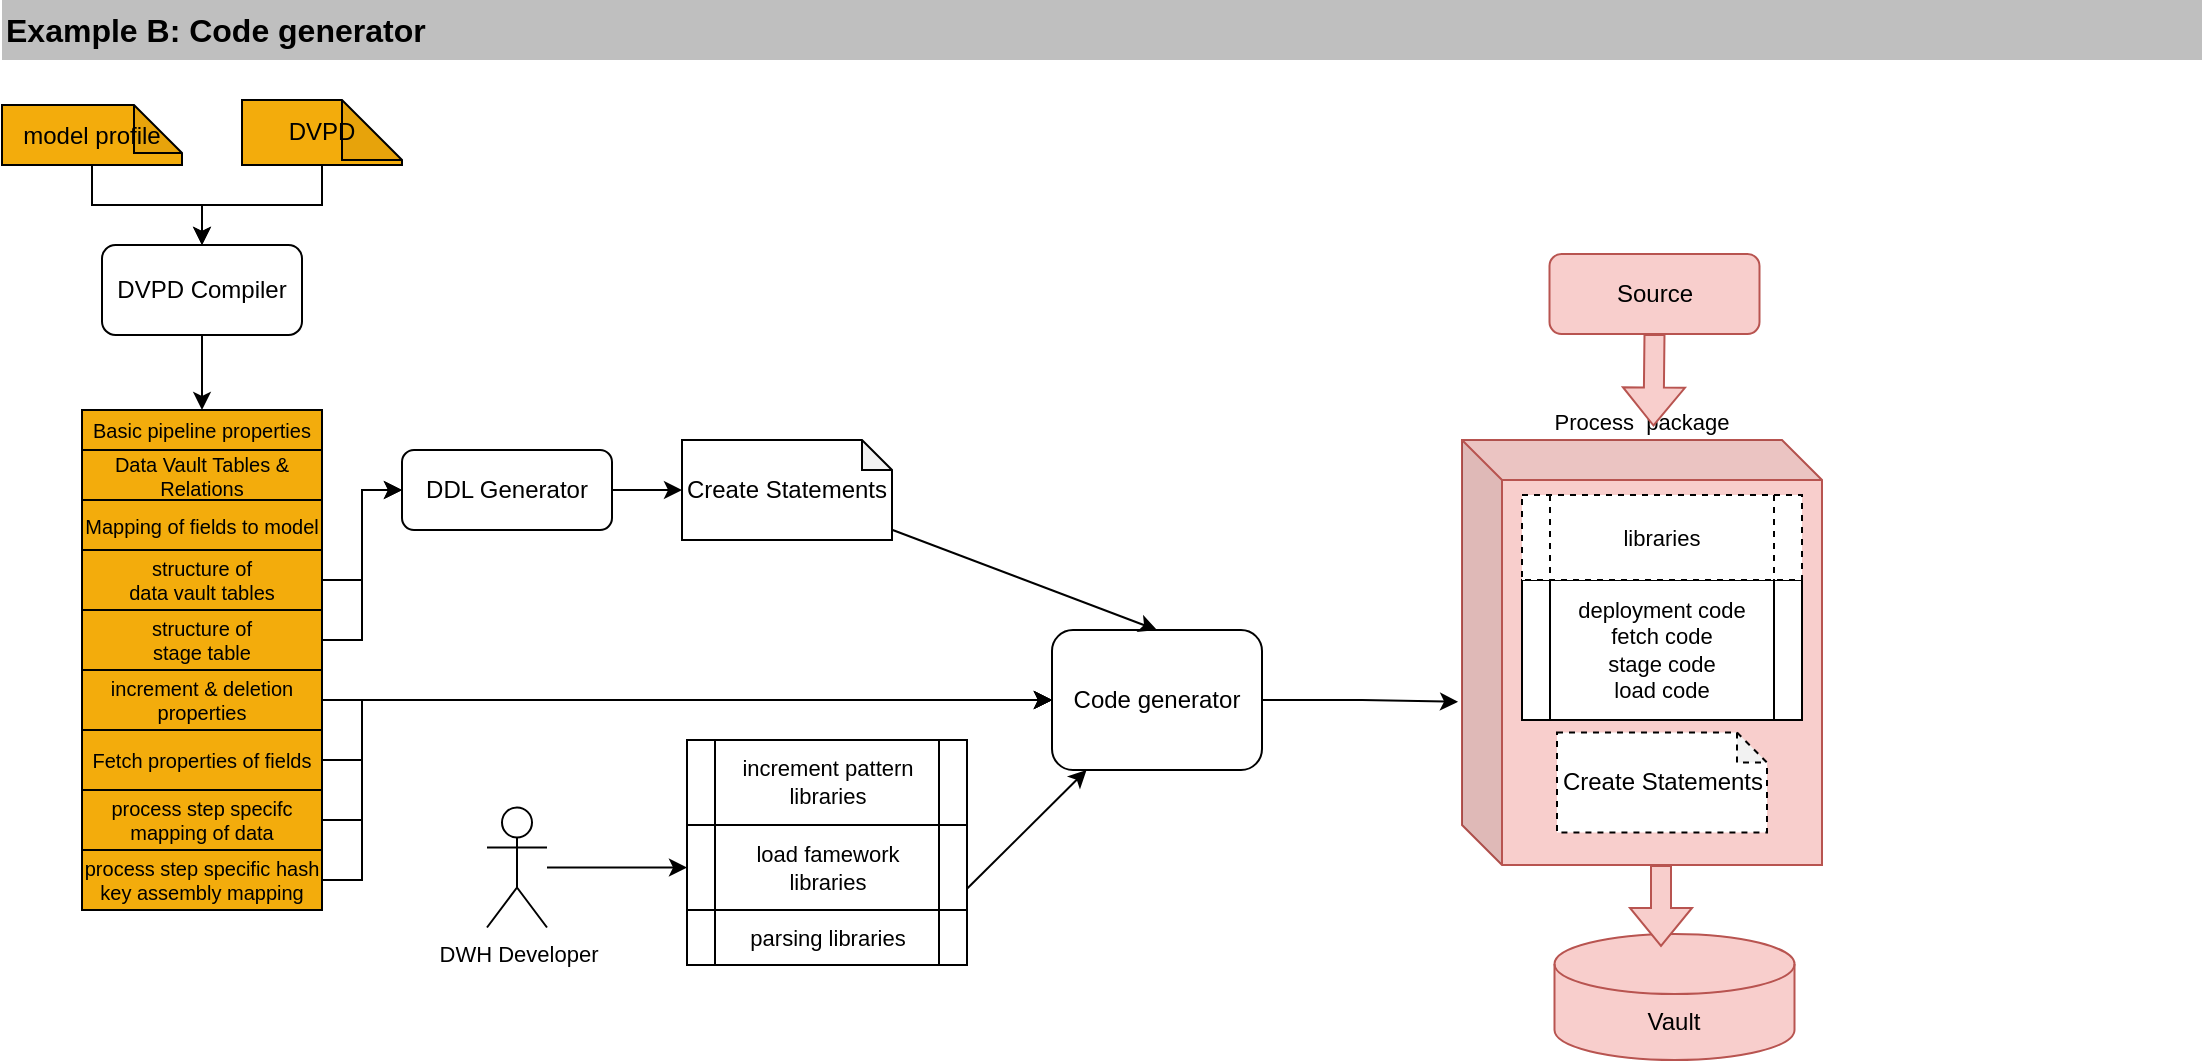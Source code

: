 <mxfile version="22.0.2" type="device">
  <diagram name="Seite-1" id="HqBW4fTeCPGUdDQ781vC">
    <mxGraphModel dx="1434" dy="844" grid="1" gridSize="10" guides="1" tooltips="1" connect="1" arrows="1" fold="1" page="1" pageScale="1" pageWidth="1169" pageHeight="1654" math="0" shadow="0">
      <root>
        <mxCell id="0" />
        <mxCell id="1" parent="0" />
        <mxCell id="XJ6b9KdQrqp1vy3ghaq9-26" value="Example B: Code generator" style="rounded=0;whiteSpace=wrap;html=1;strokeColor=none;fillColor=#BFBFBF;fontStyle=1;align=left;fontSize=16;" parent="1" vertex="1">
          <mxGeometry x="40" y="40" width="1100" height="30" as="geometry" />
        </mxCell>
        <mxCell id="SHAmAD_ecb-zwq3bcNpp-127" value="Process&amp;nbsp; package" style="shape=cube;whiteSpace=wrap;html=1;boundedLbl=1;backgroundOutline=1;darkOpacity=0.05;darkOpacity2=0.1;fontFamily=Helvetica;fontSize=11;verticalAlign=bottom;labelPosition=center;verticalLabelPosition=top;align=center;fillColor=#f8cecc;strokeColor=#b85450;" parent="1" vertex="1">
          <mxGeometry x="770" y="260" width="180" height="212.5" as="geometry" />
        </mxCell>
        <mxCell id="SHAmAD_ecb-zwq3bcNpp-128" style="edgeStyle=orthogonalEdgeStyle;shape=connector;rounded=0;orthogonalLoop=1;jettySize=auto;html=1;labelBackgroundColor=default;strokeColor=default;fontFamily=Helvetica;fontSize=11;fontColor=default;endArrow=classic;" parent="1" source="SHAmAD_ecb-zwq3bcNpp-129" target="SHAmAD_ecb-zwq3bcNpp-133" edge="1">
          <mxGeometry relative="1" as="geometry" />
        </mxCell>
        <mxCell id="SHAmAD_ecb-zwq3bcNpp-129" value="DVPD" style="shape=note;whiteSpace=wrap;html=1;backgroundOutline=1;darkOpacity=0.05;fillColor=#F3AC0C;gradientColor=none;" parent="1" vertex="1">
          <mxGeometry x="160" y="90" width="80" height="32.5" as="geometry" />
        </mxCell>
        <mxCell id="SHAmAD_ecb-zwq3bcNpp-130" style="edgeStyle=orthogonalEdgeStyle;shape=connector;rounded=0;orthogonalLoop=1;jettySize=auto;html=1;entryX=0;entryY=0.5;entryDx=0;entryDy=0;entryPerimeter=0;labelBackgroundColor=default;strokeColor=default;fontFamily=Helvetica;fontSize=11;fontColor=default;endArrow=classic;" parent="1" source="SHAmAD_ecb-zwq3bcNpp-131" target="SHAmAD_ecb-zwq3bcNpp-157" edge="1">
          <mxGeometry relative="1" as="geometry" />
        </mxCell>
        <mxCell id="SHAmAD_ecb-zwq3bcNpp-131" value="DDL Generator" style="rounded=1;whiteSpace=wrap;html=1;" parent="1" vertex="1">
          <mxGeometry x="240" y="265" width="105" height="40" as="geometry" />
        </mxCell>
        <mxCell id="SHAmAD_ecb-zwq3bcNpp-132" style="edgeStyle=orthogonalEdgeStyle;shape=connector;rounded=0;orthogonalLoop=1;jettySize=auto;html=1;entryX=0.5;entryY=0;entryDx=0;entryDy=0;labelBackgroundColor=default;strokeColor=default;fontFamily=Helvetica;fontSize=11;fontColor=default;endArrow=classic;" parent="1" source="SHAmAD_ecb-zwq3bcNpp-133" target="SHAmAD_ecb-zwq3bcNpp-134" edge="1">
          <mxGeometry relative="1" as="geometry" />
        </mxCell>
        <mxCell id="SHAmAD_ecb-zwq3bcNpp-133" value="DVPD Compiler" style="rounded=1;whiteSpace=wrap;html=1;" parent="1" vertex="1">
          <mxGeometry x="90" y="162.5" width="100" height="45" as="geometry" />
        </mxCell>
        <mxCell id="SHAmAD_ecb-zwq3bcNpp-134" value="Basic pipeline properties" style="rounded=0;whiteSpace=wrap;html=1;fillColor=#F3AC0C;gradientColor=none;fontSize=10;" parent="1" vertex="1">
          <mxGeometry x="80" y="245" width="120" height="20" as="geometry" />
        </mxCell>
        <mxCell id="SHAmAD_ecb-zwq3bcNpp-174" style="edgeStyle=orthogonalEdgeStyle;shape=connector;rounded=0;orthogonalLoop=1;jettySize=auto;html=1;entryX=0;entryY=0.5;entryDx=0;entryDy=0;labelBackgroundColor=default;strokeColor=default;fontFamily=Helvetica;fontSize=11;fontColor=default;endArrow=classic;" parent="1" source="SHAmAD_ecb-zwq3bcNpp-135" target="SHAmAD_ecb-zwq3bcNpp-155" edge="1">
          <mxGeometry relative="1" as="geometry" />
        </mxCell>
        <mxCell id="SHAmAD_ecb-zwq3bcNpp-135" value="increment &amp;amp; deletion properties" style="rounded=0;whiteSpace=wrap;html=1;fillColor=#F3AC0C;gradientColor=none;fontSize=10;" parent="1" vertex="1">
          <mxGeometry x="80" y="375" width="120" height="30" as="geometry" />
        </mxCell>
        <mxCell id="SHAmAD_ecb-zwq3bcNpp-136" style="edgeStyle=orthogonalEdgeStyle;shape=connector;rounded=0;orthogonalLoop=1;jettySize=auto;html=1;labelBackgroundColor=default;strokeColor=default;fontFamily=Helvetica;fontSize=11;fontColor=default;endArrow=classic;" parent="1" source="SHAmAD_ecb-zwq3bcNpp-137" target="SHAmAD_ecb-zwq3bcNpp-131" edge="1">
          <mxGeometry relative="1" as="geometry">
            <Array as="points">
              <mxPoint x="220" y="330" />
              <mxPoint x="220" y="285" />
            </Array>
          </mxGeometry>
        </mxCell>
        <mxCell id="SHAmAD_ecb-zwq3bcNpp-137" value="structure of &lt;br&gt;data vault tables" style="rounded=0;whiteSpace=wrap;html=1;fillColor=#F3AC0C;gradientColor=none;fontSize=10;" parent="1" vertex="1">
          <mxGeometry x="80" y="315" width="120" height="30" as="geometry" />
        </mxCell>
        <mxCell id="SHAmAD_ecb-zwq3bcNpp-138" style="edgeStyle=orthogonalEdgeStyle;shape=connector;rounded=0;orthogonalLoop=1;jettySize=auto;html=1;labelBackgroundColor=default;strokeColor=default;fontFamily=Helvetica;fontSize=11;fontColor=default;endArrow=classic;" parent="1" source="SHAmAD_ecb-zwq3bcNpp-139" target="SHAmAD_ecb-zwq3bcNpp-133" edge="1">
          <mxGeometry relative="1" as="geometry" />
        </mxCell>
        <mxCell id="SHAmAD_ecb-zwq3bcNpp-139" value="model profile" style="shape=note;whiteSpace=wrap;html=1;backgroundOutline=1;darkOpacity=0.05;fillColor=#F3AC0C;gradientColor=none;size=24;" parent="1" vertex="1">
          <mxGeometry x="40" y="92.5" width="90" height="30" as="geometry" />
        </mxCell>
        <mxCell id="SHAmAD_ecb-zwq3bcNpp-140" style="edgeStyle=orthogonalEdgeStyle;shape=connector;rounded=0;orthogonalLoop=1;jettySize=auto;html=1;labelBackgroundColor=default;strokeColor=default;fontFamily=Helvetica;fontSize=11;fontColor=default;endArrow=classic;" parent="1" source="SHAmAD_ecb-zwq3bcNpp-141" target="SHAmAD_ecb-zwq3bcNpp-131" edge="1">
          <mxGeometry relative="1" as="geometry">
            <mxPoint x="240" y="365" as="targetPoint" />
            <Array as="points">
              <mxPoint x="220" y="360" />
              <mxPoint x="220" y="285" />
            </Array>
          </mxGeometry>
        </mxCell>
        <mxCell id="SHAmAD_ecb-zwq3bcNpp-141" value="structure of &lt;br&gt;stage table" style="rounded=0;whiteSpace=wrap;html=1;fillColor=#F3AC0C;gradientColor=none;fontSize=10;" parent="1" vertex="1">
          <mxGeometry x="80" y="345" width="120" height="30" as="geometry" />
        </mxCell>
        <mxCell id="SHAmAD_ecb-zwq3bcNpp-178" style="edgeStyle=orthogonalEdgeStyle;shape=connector;rounded=0;orthogonalLoop=1;jettySize=auto;html=1;entryX=0;entryY=0.5;entryDx=0;entryDy=0;labelBackgroundColor=default;strokeColor=default;fontFamily=Helvetica;fontSize=11;fontColor=default;endArrow=classic;" parent="1" source="SHAmAD_ecb-zwq3bcNpp-142" target="SHAmAD_ecb-zwq3bcNpp-155" edge="1">
          <mxGeometry relative="1" as="geometry">
            <Array as="points">
              <mxPoint x="220" y="450" />
              <mxPoint x="220" y="390" />
            </Array>
          </mxGeometry>
        </mxCell>
        <mxCell id="SHAmAD_ecb-zwq3bcNpp-142" value="process step specifc mapping of data" style="rounded=0;whiteSpace=wrap;html=1;fillColor=#F3AC0C;gradientColor=none;fontSize=10;" parent="1" vertex="1">
          <mxGeometry x="80" y="435" width="120" height="30" as="geometry" />
        </mxCell>
        <mxCell id="SHAmAD_ecb-zwq3bcNpp-175" style="edgeStyle=orthogonalEdgeStyle;shape=connector;rounded=0;orthogonalLoop=1;jettySize=auto;html=1;labelBackgroundColor=default;strokeColor=default;fontFamily=Helvetica;fontSize=11;fontColor=default;endArrow=classic;" parent="1" source="SHAmAD_ecb-zwq3bcNpp-143" target="SHAmAD_ecb-zwq3bcNpp-155" edge="1">
          <mxGeometry relative="1" as="geometry">
            <Array as="points">
              <mxPoint x="220" y="420" />
              <mxPoint x="220" y="390" />
            </Array>
          </mxGeometry>
        </mxCell>
        <mxCell id="SHAmAD_ecb-zwq3bcNpp-143" value="Fetch properties of fields" style="rounded=0;whiteSpace=wrap;html=1;fillColor=#F3AC0C;gradientColor=none;fontSize=10;" parent="1" vertex="1">
          <mxGeometry x="80" y="405" width="120" height="30" as="geometry" />
        </mxCell>
        <mxCell id="SHAmAD_ecb-zwq3bcNpp-179" style="edgeStyle=orthogonalEdgeStyle;shape=connector;rounded=0;orthogonalLoop=1;jettySize=auto;html=1;entryX=0;entryY=0.5;entryDx=0;entryDy=0;labelBackgroundColor=default;strokeColor=default;fontFamily=Helvetica;fontSize=10;fontColor=default;endArrow=classic;" parent="1" source="SHAmAD_ecb-zwq3bcNpp-144" target="SHAmAD_ecb-zwq3bcNpp-155" edge="1">
          <mxGeometry relative="1" as="geometry">
            <Array as="points">
              <mxPoint x="220" y="480" />
              <mxPoint x="220" y="390" />
            </Array>
          </mxGeometry>
        </mxCell>
        <mxCell id="SHAmAD_ecb-zwq3bcNpp-144" value="process step specific hash key assembly mapping" style="rounded=0;whiteSpace=wrap;html=1;fillColor=#F3AC0C;gradientColor=none;fontSize=10;" parent="1" vertex="1">
          <mxGeometry x="80" y="465" width="120" height="30" as="geometry" />
        </mxCell>
        <mxCell id="SHAmAD_ecb-zwq3bcNpp-150" value="Mapping of fields to model" style="rounded=0;whiteSpace=wrap;html=1;fillColor=#F3AC0C;gradientColor=none;fontSize=10;" parent="1" vertex="1">
          <mxGeometry x="80" y="290" width="120" height="25" as="geometry" />
        </mxCell>
        <mxCell id="SHAmAD_ecb-zwq3bcNpp-152" value="Data Vault&amp;nbsp;Tables &amp;amp; Relations" style="rounded=0;whiteSpace=wrap;html=1;fillColor=#F3AC0C;gradientColor=none;fontSize=10;" parent="1" vertex="1">
          <mxGeometry x="80" y="265" width="120" height="25" as="geometry" />
        </mxCell>
        <mxCell id="SHAmAD_ecb-zwq3bcNpp-187" style="edgeStyle=orthogonalEdgeStyle;shape=connector;rounded=0;orthogonalLoop=1;jettySize=auto;html=1;labelBackgroundColor=default;strokeColor=default;fontFamily=Helvetica;fontSize=10;fontColor=default;endArrow=classic;entryX=-0.011;entryY=0.616;entryDx=0;entryDy=0;entryPerimeter=0;" parent="1" source="SHAmAD_ecb-zwq3bcNpp-155" target="SHAmAD_ecb-zwq3bcNpp-127" edge="1">
          <mxGeometry relative="1" as="geometry" />
        </mxCell>
        <mxCell id="SHAmAD_ecb-zwq3bcNpp-155" value="Code generator" style="rounded=1;whiteSpace=wrap;html=1;" parent="1" vertex="1">
          <mxGeometry x="565" y="355" width="105" height="70" as="geometry" />
        </mxCell>
        <mxCell id="SHAmAD_ecb-zwq3bcNpp-186" style="shape=connector;rounded=0;orthogonalLoop=1;jettySize=auto;html=1;entryX=0.5;entryY=0;entryDx=0;entryDy=0;labelBackgroundColor=default;strokeColor=default;fontFamily=Helvetica;fontSize=10;fontColor=default;endArrow=classic;" parent="1" source="SHAmAD_ecb-zwq3bcNpp-157" target="SHAmAD_ecb-zwq3bcNpp-155" edge="1">
          <mxGeometry relative="1" as="geometry" />
        </mxCell>
        <mxCell id="SHAmAD_ecb-zwq3bcNpp-157" value="Create Statements" style="shape=note;whiteSpace=wrap;html=1;backgroundOutline=1;darkOpacity=0.05;size=15;" parent="1" vertex="1">
          <mxGeometry x="380" y="260" width="105" height="50" as="geometry" />
        </mxCell>
        <mxCell id="SHAmAD_ecb-zwq3bcNpp-168" value="deployment code&lt;br&gt;fetch code&lt;br&gt;stage code&lt;br&gt;load code" style="shape=process;whiteSpace=wrap;html=1;backgroundOutline=1;fontFamily=Helvetica;fontSize=11;fontColor=default;" parent="1" vertex="1">
          <mxGeometry x="800" y="330" width="140" height="70" as="geometry" />
        </mxCell>
        <mxCell id="SHAmAD_ecb-zwq3bcNpp-169" value="libraries" style="shape=process;whiteSpace=wrap;html=1;backgroundOutline=1;fontFamily=Helvetica;fontSize=11;fontColor=default;dashed=1;" parent="1" vertex="1">
          <mxGeometry x="800" y="287.5" width="140" height="42.5" as="geometry" />
        </mxCell>
        <mxCell id="SHAmAD_ecb-zwq3bcNpp-170" value="Create Statements" style="shape=note;whiteSpace=wrap;html=1;backgroundOutline=1;darkOpacity=0.05;size=15;dashed=1;" parent="1" vertex="1">
          <mxGeometry x="817.5" y="406.25" width="105" height="50" as="geometry" />
        </mxCell>
        <mxCell id="SHAmAD_ecb-zwq3bcNpp-183" style="shape=connector;rounded=0;orthogonalLoop=1;jettySize=auto;html=1;labelBackgroundColor=default;strokeColor=default;fontFamily=Helvetica;fontSize=10;fontColor=default;endArrow=classic;" parent="1" source="SHAmAD_ecb-zwq3bcNpp-172" target="SHAmAD_ecb-zwq3bcNpp-173" edge="1">
          <mxGeometry relative="1" as="geometry" />
        </mxCell>
        <mxCell id="SHAmAD_ecb-zwq3bcNpp-172" value="DWH Developer" style="shape=umlActor;verticalLabelPosition=bottom;verticalAlign=top;html=1;outlineConnect=0;fontFamily=Helvetica;fontSize=11;fontColor=default;" parent="1" vertex="1">
          <mxGeometry x="282.5" y="443.75" width="30" height="60" as="geometry" />
        </mxCell>
        <mxCell id="SHAmAD_ecb-zwq3bcNpp-173" value="load famework &lt;br&gt;libraries" style="shape=process;whiteSpace=wrap;html=1;backgroundOutline=1;fontFamily=Helvetica;fontSize=11;fontColor=default;" parent="1" vertex="1">
          <mxGeometry x="382.5" y="452.5" width="140" height="42.5" as="geometry" />
        </mxCell>
        <mxCell id="SHAmAD_ecb-zwq3bcNpp-180" style="edgeStyle=orthogonalEdgeStyle;shape=connector;rounded=0;orthogonalLoop=1;jettySize=auto;html=1;exitX=0.5;exitY=1;exitDx=0;exitDy=0;exitPerimeter=0;labelBackgroundColor=default;strokeColor=default;fontFamily=Helvetica;fontSize=10;fontColor=default;endArrow=classic;" parent="1" source="SHAmAD_ecb-zwq3bcNpp-157" target="SHAmAD_ecb-zwq3bcNpp-157" edge="1">
          <mxGeometry relative="1" as="geometry" />
        </mxCell>
        <mxCell id="SHAmAD_ecb-zwq3bcNpp-181" value="parsing libraries" style="shape=process;whiteSpace=wrap;html=1;backgroundOutline=1;fontFamily=Helvetica;fontSize=11;fontColor=default;" parent="1" vertex="1">
          <mxGeometry x="382.5" y="495" width="140" height="27.5" as="geometry" />
        </mxCell>
        <mxCell id="SHAmAD_ecb-zwq3bcNpp-184" style="shape=connector;rounded=0;orthogonalLoop=1;jettySize=auto;html=1;labelBackgroundColor=default;strokeColor=default;fontFamily=Helvetica;fontSize=10;fontColor=default;endArrow=classic;exitX=1;exitY=0.75;exitDx=0;exitDy=0;" parent="1" source="SHAmAD_ecb-zwq3bcNpp-173" target="SHAmAD_ecb-zwq3bcNpp-155" edge="1">
          <mxGeometry relative="1" as="geometry" />
        </mxCell>
        <mxCell id="SHAmAD_ecb-zwq3bcNpp-182" value="increment pattern libraries" style="shape=process;whiteSpace=wrap;html=1;backgroundOutline=1;fontFamily=Helvetica;fontSize=11;fontColor=default;" parent="1" vertex="1">
          <mxGeometry x="382.5" y="410" width="140" height="42.5" as="geometry" />
        </mxCell>
        <mxCell id="SHAmAD_ecb-zwq3bcNpp-236" value="Source" style="rounded=1;whiteSpace=wrap;html=1;fillColor=#f8cecc;strokeColor=#b85450;" parent="1" vertex="1">
          <mxGeometry x="813.75" y="167" width="105" height="40" as="geometry" />
        </mxCell>
        <mxCell id="SHAmAD_ecb-zwq3bcNpp-237" value="" style="shape=flexArrow;endArrow=classic;html=1;rounded=0;labelBackgroundColor=default;strokeColor=#b85450;fontFamily=Helvetica;fontSize=10;fontColor=default;exitX=0.5;exitY=1;exitDx=0;exitDy=0;entryX=0.5;entryY=0;entryDx=0;entryDy=0;entryPerimeter=0;fillColor=#f8cecc;" parent="1" source="SHAmAD_ecb-zwq3bcNpp-236" edge="1">
          <mxGeometry width="50" height="50" relative="1" as="geometry">
            <mxPoint x="865.75" y="212.25" as="sourcePoint" />
            <mxPoint x="865.75" y="253.25" as="targetPoint" />
          </mxGeometry>
        </mxCell>
        <mxCell id="SHAmAD_ecb-zwq3bcNpp-238" value="Vault" style="shape=cylinder3;whiteSpace=wrap;html=1;boundedLbl=1;backgroundOutline=1;size=15;rounded=0;strokeColor=#b85450;fontFamily=Helvetica;fontSize=12;fillColor=#f8cecc;" parent="1" vertex="1">
          <mxGeometry x="816.25" y="507" width="120" height="63" as="geometry" />
        </mxCell>
        <mxCell id="SHAmAD_ecb-zwq3bcNpp-239" value="" style="shape=flexArrow;endArrow=classic;html=1;rounded=0;labelBackgroundColor=default;strokeColor=#b85450;fontFamily=Helvetica;fontSize=10;fontColor=default;exitX=0;exitY=0;exitDx=100;exitDy=212.5;exitPerimeter=0;entryX=0.5;entryY=0;entryDx=0;entryDy=0;entryPerimeter=0;fillColor=#f8cecc;" parent="1" edge="1">
          <mxGeometry width="50" height="50" relative="1" as="geometry">
            <mxPoint x="869.5" y="472.5" as="sourcePoint" />
            <mxPoint x="869.5" y="513.5" as="targetPoint" />
          </mxGeometry>
        </mxCell>
      </root>
    </mxGraphModel>
  </diagram>
</mxfile>
